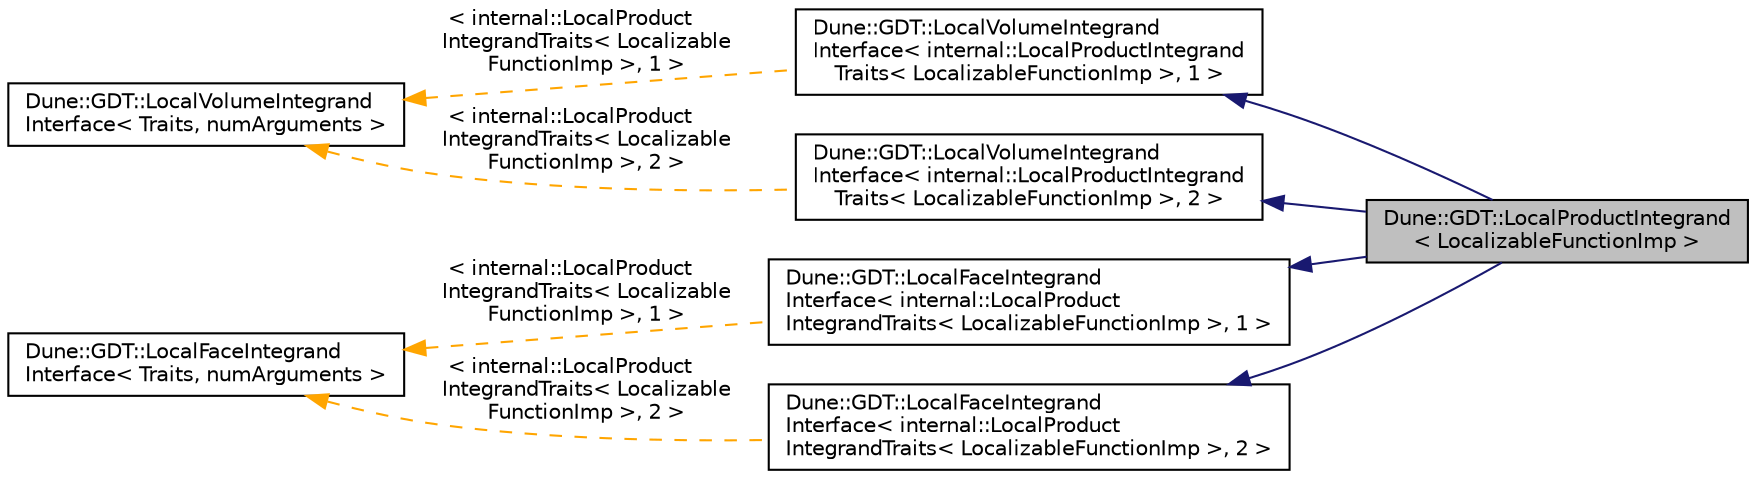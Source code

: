 digraph "Dune::GDT::LocalProductIntegrand&lt; LocalizableFunctionImp &gt;"
{
  edge [fontname="Helvetica",fontsize="10",labelfontname="Helvetica",labelfontsize="10"];
  node [fontname="Helvetica",fontsize="10",shape=record];
  rankdir="LR";
  Node1 [label="Dune::GDT::LocalProductIntegrand\l\< LocalizableFunctionImp \>",height=0.2,width=0.4,color="black", fillcolor="grey75", style="filled", fontcolor="black"];
  Node2 -> Node1 [dir="back",color="midnightblue",fontsize="10",style="solid",fontname="Helvetica"];
  Node2 [label="Dune::GDT::LocalVolumeIntegrand\lInterface\< internal::LocalProductIntegrand\lTraits\< LocalizableFunctionImp \>, 1 \>",height=0.2,width=0.4,color="black", fillcolor="white", style="filled",URL="$a00333.html"];
  Node3 -> Node2 [dir="back",color="orange",fontsize="10",style="dashed",label=" \< internal::LocalProduct\lIntegrandTraits\< Localizable\lFunctionImp \>, 1 \>" ,fontname="Helvetica"];
  Node3 [label="Dune::GDT::LocalVolumeIntegrand\lInterface\< Traits, numArguments \>",height=0.2,width=0.4,color="black", fillcolor="white", style="filled",URL="$a00333.html",tooltip="Interface for local evaluations that depend on a codim 0 entity. "];
  Node4 -> Node1 [dir="back",color="midnightblue",fontsize="10",style="solid",fontname="Helvetica"];
  Node4 [label="Dune::GDT::LocalVolumeIntegrand\lInterface\< internal::LocalProductIntegrand\lTraits\< LocalizableFunctionImp \>, 2 \>",height=0.2,width=0.4,color="black", fillcolor="white", style="filled",URL="$a00333.html"];
  Node3 -> Node4 [dir="back",color="orange",fontsize="10",style="dashed",label=" \< internal::LocalProduct\lIntegrandTraits\< Localizable\lFunctionImp \>, 2 \>" ,fontname="Helvetica"];
  Node5 -> Node1 [dir="back",color="midnightblue",fontsize="10",style="solid",fontname="Helvetica"];
  Node5 [label="Dune::GDT::LocalFaceIntegrand\lInterface\< internal::LocalProduct\lIntegrandTraits\< LocalizableFunctionImp \>, 1 \>",height=0.2,width=0.4,color="black", fillcolor="white", style="filled",URL="$a00301.html"];
  Node6 -> Node5 [dir="back",color="orange",fontsize="10",style="dashed",label=" \< internal::LocalProduct\lIntegrandTraits\< Localizable\lFunctionImp \>, 1 \>" ,fontname="Helvetica"];
  Node6 [label="Dune::GDT::LocalFaceIntegrand\lInterface\< Traits, numArguments \>",height=0.2,width=0.4,color="black", fillcolor="white", style="filled",URL="$a00301.html",tooltip="Interface for local evaluations that depend on an intersection. "];
  Node7 -> Node1 [dir="back",color="midnightblue",fontsize="10",style="solid",fontname="Helvetica"];
  Node7 [label="Dune::GDT::LocalFaceIntegrand\lInterface\< internal::LocalProduct\lIntegrandTraits\< LocalizableFunctionImp \>, 2 \>",height=0.2,width=0.4,color="black", fillcolor="white", style="filled",URL="$a00301.html"];
  Node6 -> Node7 [dir="back",color="orange",fontsize="10",style="dashed",label=" \< internal::LocalProduct\lIntegrandTraits\< Localizable\lFunctionImp \>, 2 \>" ,fontname="Helvetica"];
}
